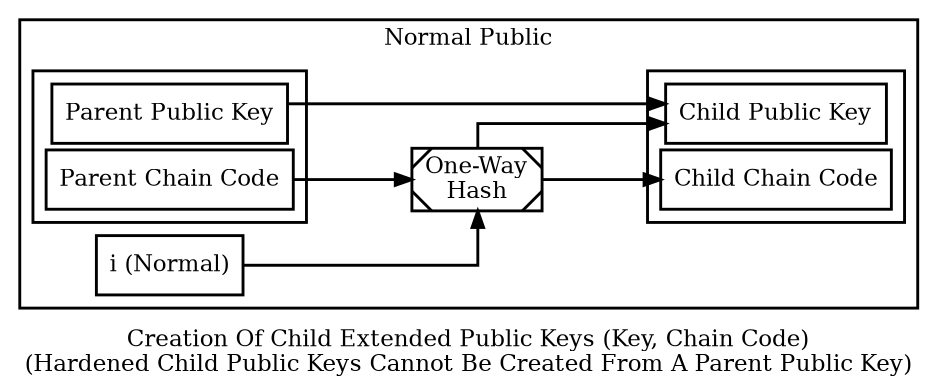 digraph extended {

size=6.25;
rankdir=LR;
penwidth=1.75;
node [ penwidth = 1.75, shape = "box" ];
edge [ penwidth = 1.75 ];
nodesep=0.05;
splines = ortho;
ranksep = 1.0;

subgraph cluster_norm {
    //style = "invis"
    //label = "Creation Of Normal Child Extended Keys (Key + Chain Code)\nFrom Parent Extended Keys"

    subgraph cluster_n_public_extended_key {
        n_parent_public_key [ label = "Parent Public Key" ];
        n_parent_chain_code [ label = "Parent Chain Code" ];
    }

    subgraph cluster_child_extended_key_norm {
        child_public_key_norm [ label = "Child Public Key" ];
        child_chain_code_norm [ label = "Child Chain Code" ];
    }
    hmac_norm [ style = "diagonals", label = "One-Way\nHash" ];
    i_norm [ label = "i (Normal)" ];

    n_parent_chain_code -> hmac_norm;
    i_norm -> hmac_norm;
    hmac_norm -> child_public_key_norm;
    hmac_norm -> child_chain_code_norm;
    n_parent_public_key -> child_public_key_norm;

    label = "Normal Public"
}

label = "Creation Of Child Extended Public Keys (Key, Chain Code)\n(Hardened Child Public Keys Cannot Be Created From A Parent Public Key)"

}
